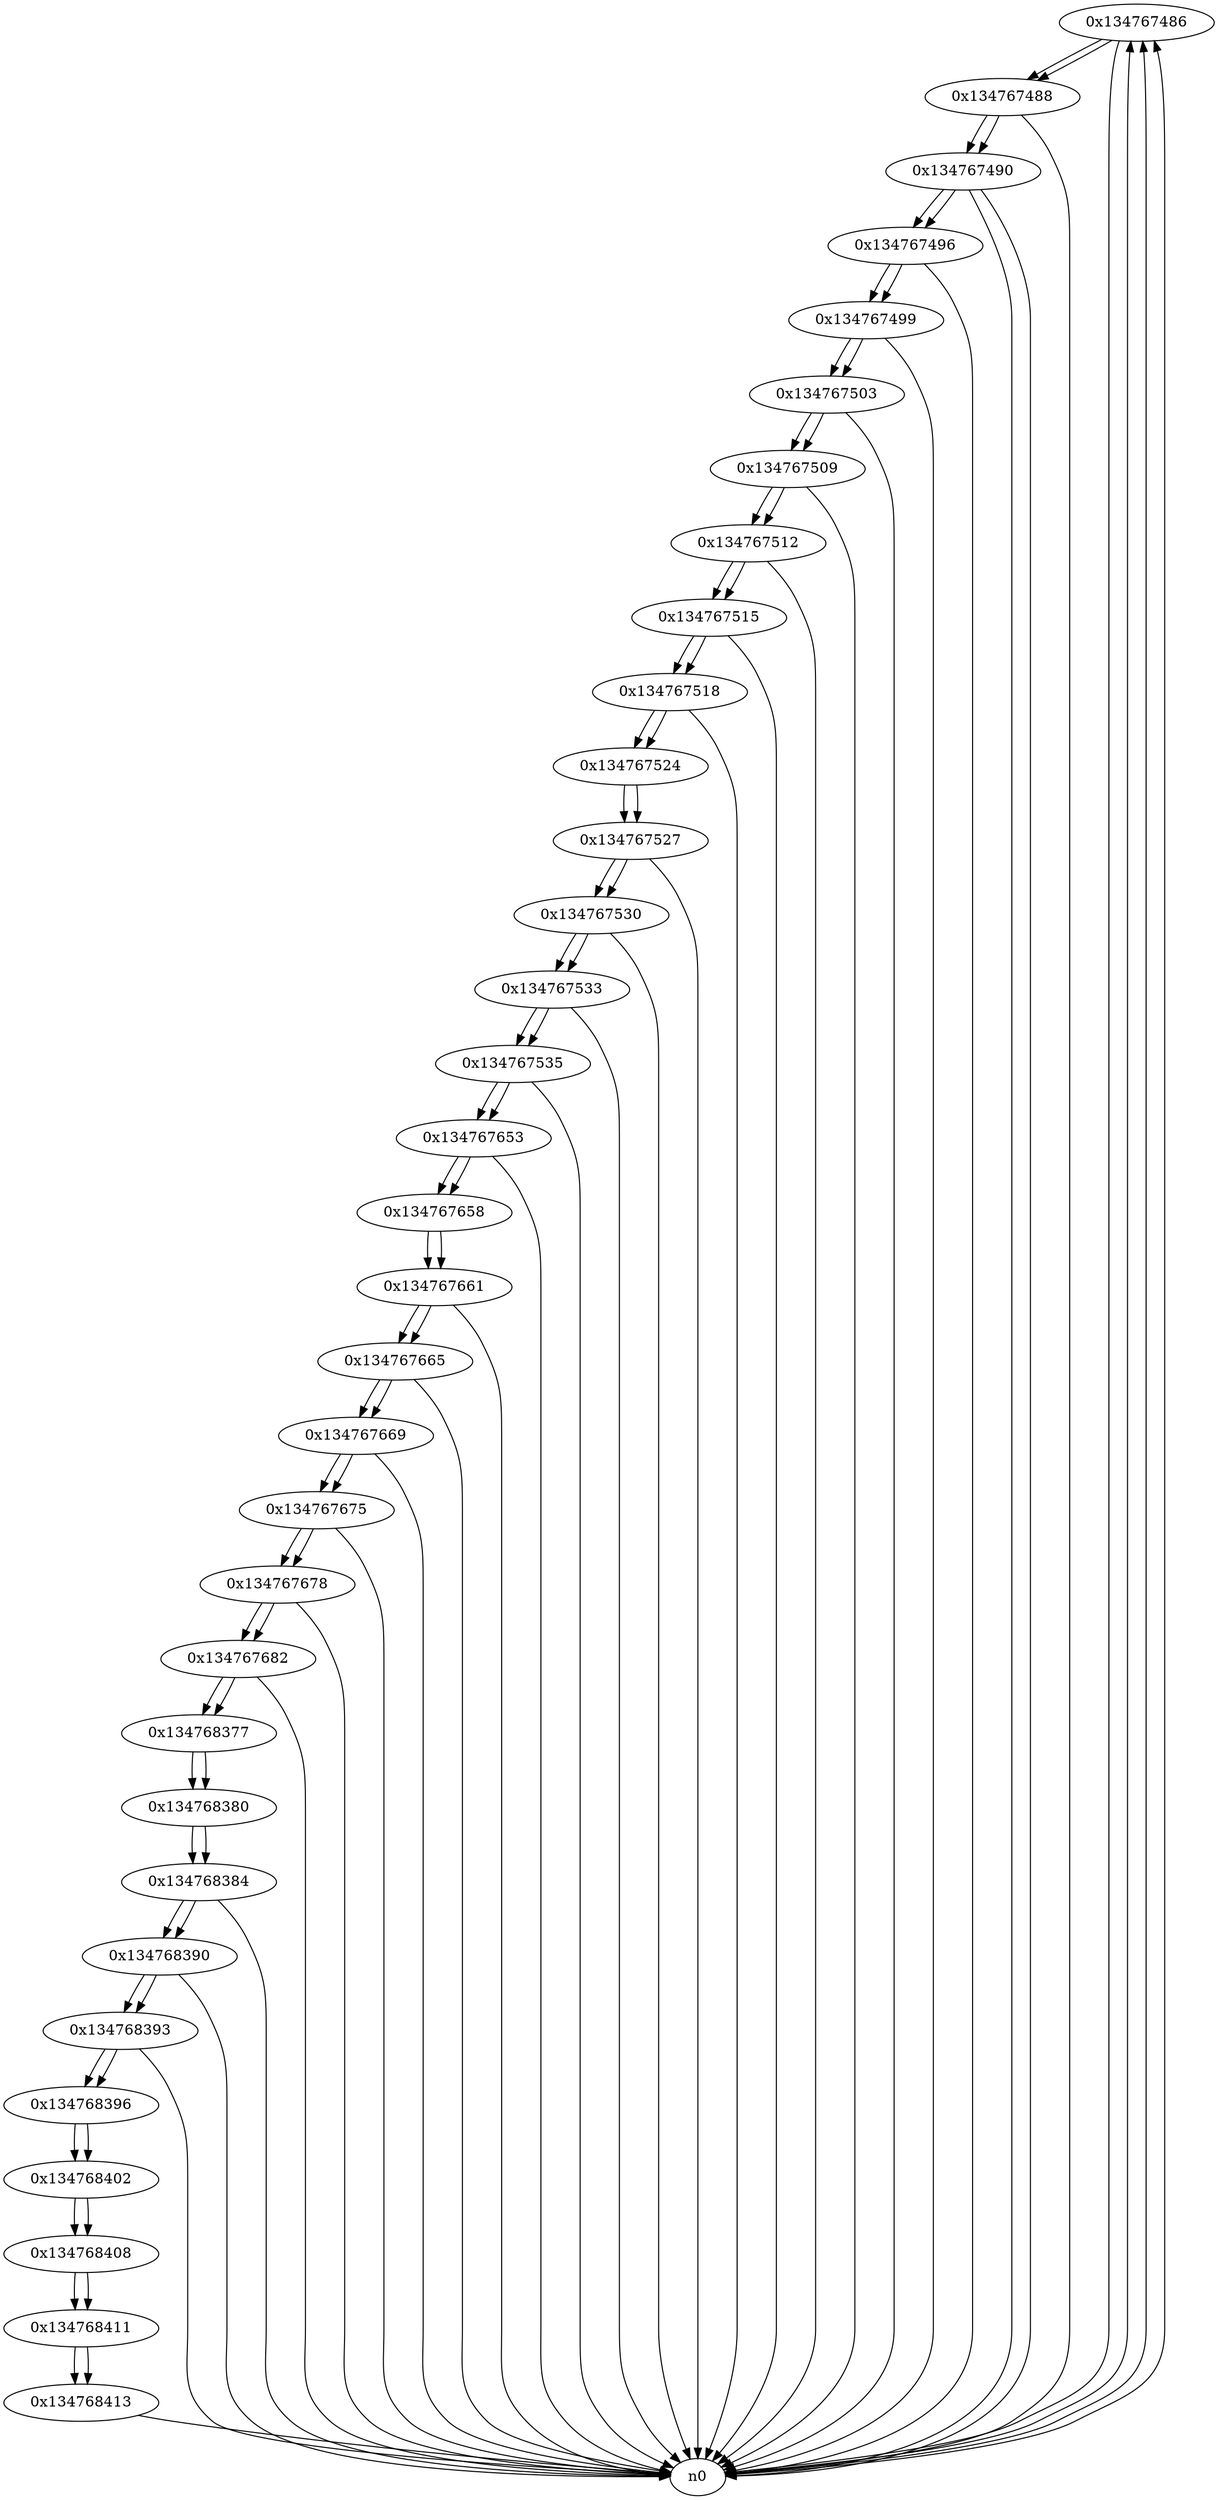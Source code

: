 digraph G{
/* nodes */
  n1 [label="0x134767486"]
  n2 [label="0x134767488"]
  n3 [label="0x134767490"]
  n4 [label="0x134767496"]
  n5 [label="0x134767499"]
  n6 [label="0x134767503"]
  n7 [label="0x134767509"]
  n8 [label="0x134767512"]
  n9 [label="0x134767515"]
  n10 [label="0x134767518"]
  n11 [label="0x134767524"]
  n12 [label="0x134767527"]
  n13 [label="0x134767530"]
  n14 [label="0x134767533"]
  n15 [label="0x134767535"]
  n16 [label="0x134767653"]
  n17 [label="0x134767658"]
  n18 [label="0x134767661"]
  n19 [label="0x134767665"]
  n20 [label="0x134767669"]
  n21 [label="0x134767675"]
  n22 [label="0x134767678"]
  n23 [label="0x134767682"]
  n24 [label="0x134768377"]
  n25 [label="0x134768380"]
  n26 [label="0x134768384"]
  n27 [label="0x134768390"]
  n28 [label="0x134768393"]
  n29 [label="0x134768396"]
  n30 [label="0x134768402"]
  n31 [label="0x134768408"]
  n32 [label="0x134768411"]
  n33 [label="0x134768413"]
/* edges */
n1 -> n2;
n1 -> n0;
n0 -> n1;
n0 -> n1;
n0 -> n1;
n2 -> n3;
n2 -> n0;
n1 -> n2;
n3 -> n4;
n3 -> n0;
n3 -> n0;
n2 -> n3;
n4 -> n5;
n4 -> n0;
n3 -> n4;
n5 -> n6;
n5 -> n0;
n4 -> n5;
n6 -> n7;
n6 -> n0;
n5 -> n6;
n7 -> n8;
n7 -> n0;
n6 -> n7;
n8 -> n9;
n8 -> n0;
n7 -> n8;
n9 -> n10;
n9 -> n0;
n8 -> n9;
n10 -> n11;
n10 -> n0;
n9 -> n10;
n11 -> n12;
n10 -> n11;
n12 -> n13;
n12 -> n0;
n11 -> n12;
n13 -> n14;
n13 -> n0;
n12 -> n13;
n14 -> n15;
n14 -> n0;
n13 -> n14;
n15 -> n16;
n15 -> n0;
n14 -> n15;
n16 -> n17;
n16 -> n0;
n15 -> n16;
n17 -> n18;
n16 -> n17;
n18 -> n19;
n18 -> n0;
n17 -> n18;
n19 -> n20;
n19 -> n0;
n18 -> n19;
n20 -> n21;
n20 -> n0;
n19 -> n20;
n21 -> n22;
n21 -> n0;
n20 -> n21;
n22 -> n23;
n22 -> n0;
n21 -> n22;
n23 -> n24;
n23 -> n0;
n22 -> n23;
n24 -> n25;
n23 -> n24;
n25 -> n26;
n24 -> n25;
n26 -> n27;
n26 -> n0;
n25 -> n26;
n27 -> n28;
n27 -> n0;
n26 -> n27;
n28 -> n29;
n28 -> n0;
n27 -> n28;
n29 -> n30;
n28 -> n29;
n30 -> n31;
n29 -> n30;
n31 -> n32;
n30 -> n31;
n32 -> n33;
n31 -> n32;
n33 -> n0;
n32 -> n33;
}
